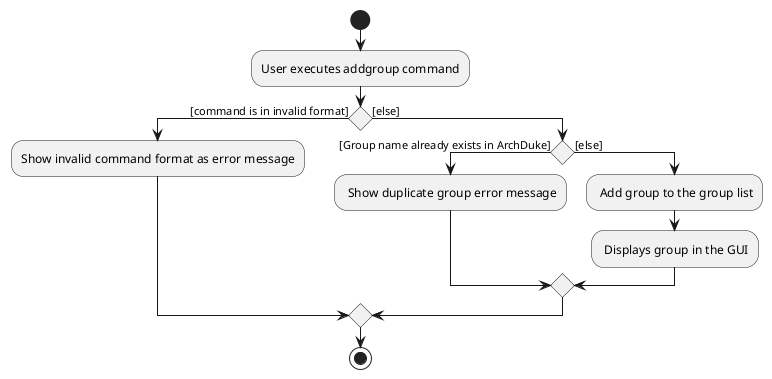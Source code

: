@startuml
start
:User executes addgroup command;

'Since the beta syntax does not support placing the condition outside the
'diamond we place it as the true branch instead.

if () then ([command is in invalid format])
    :Show invalid command format as error message;

else ([else])
    if () then ([Group name already exists in ArchDuke])
    : Show duplicate group error message;
    else([else])
    : Add group to the group list;
    : Displays group in the GUI;
    endif

endif
stop
@enduml
